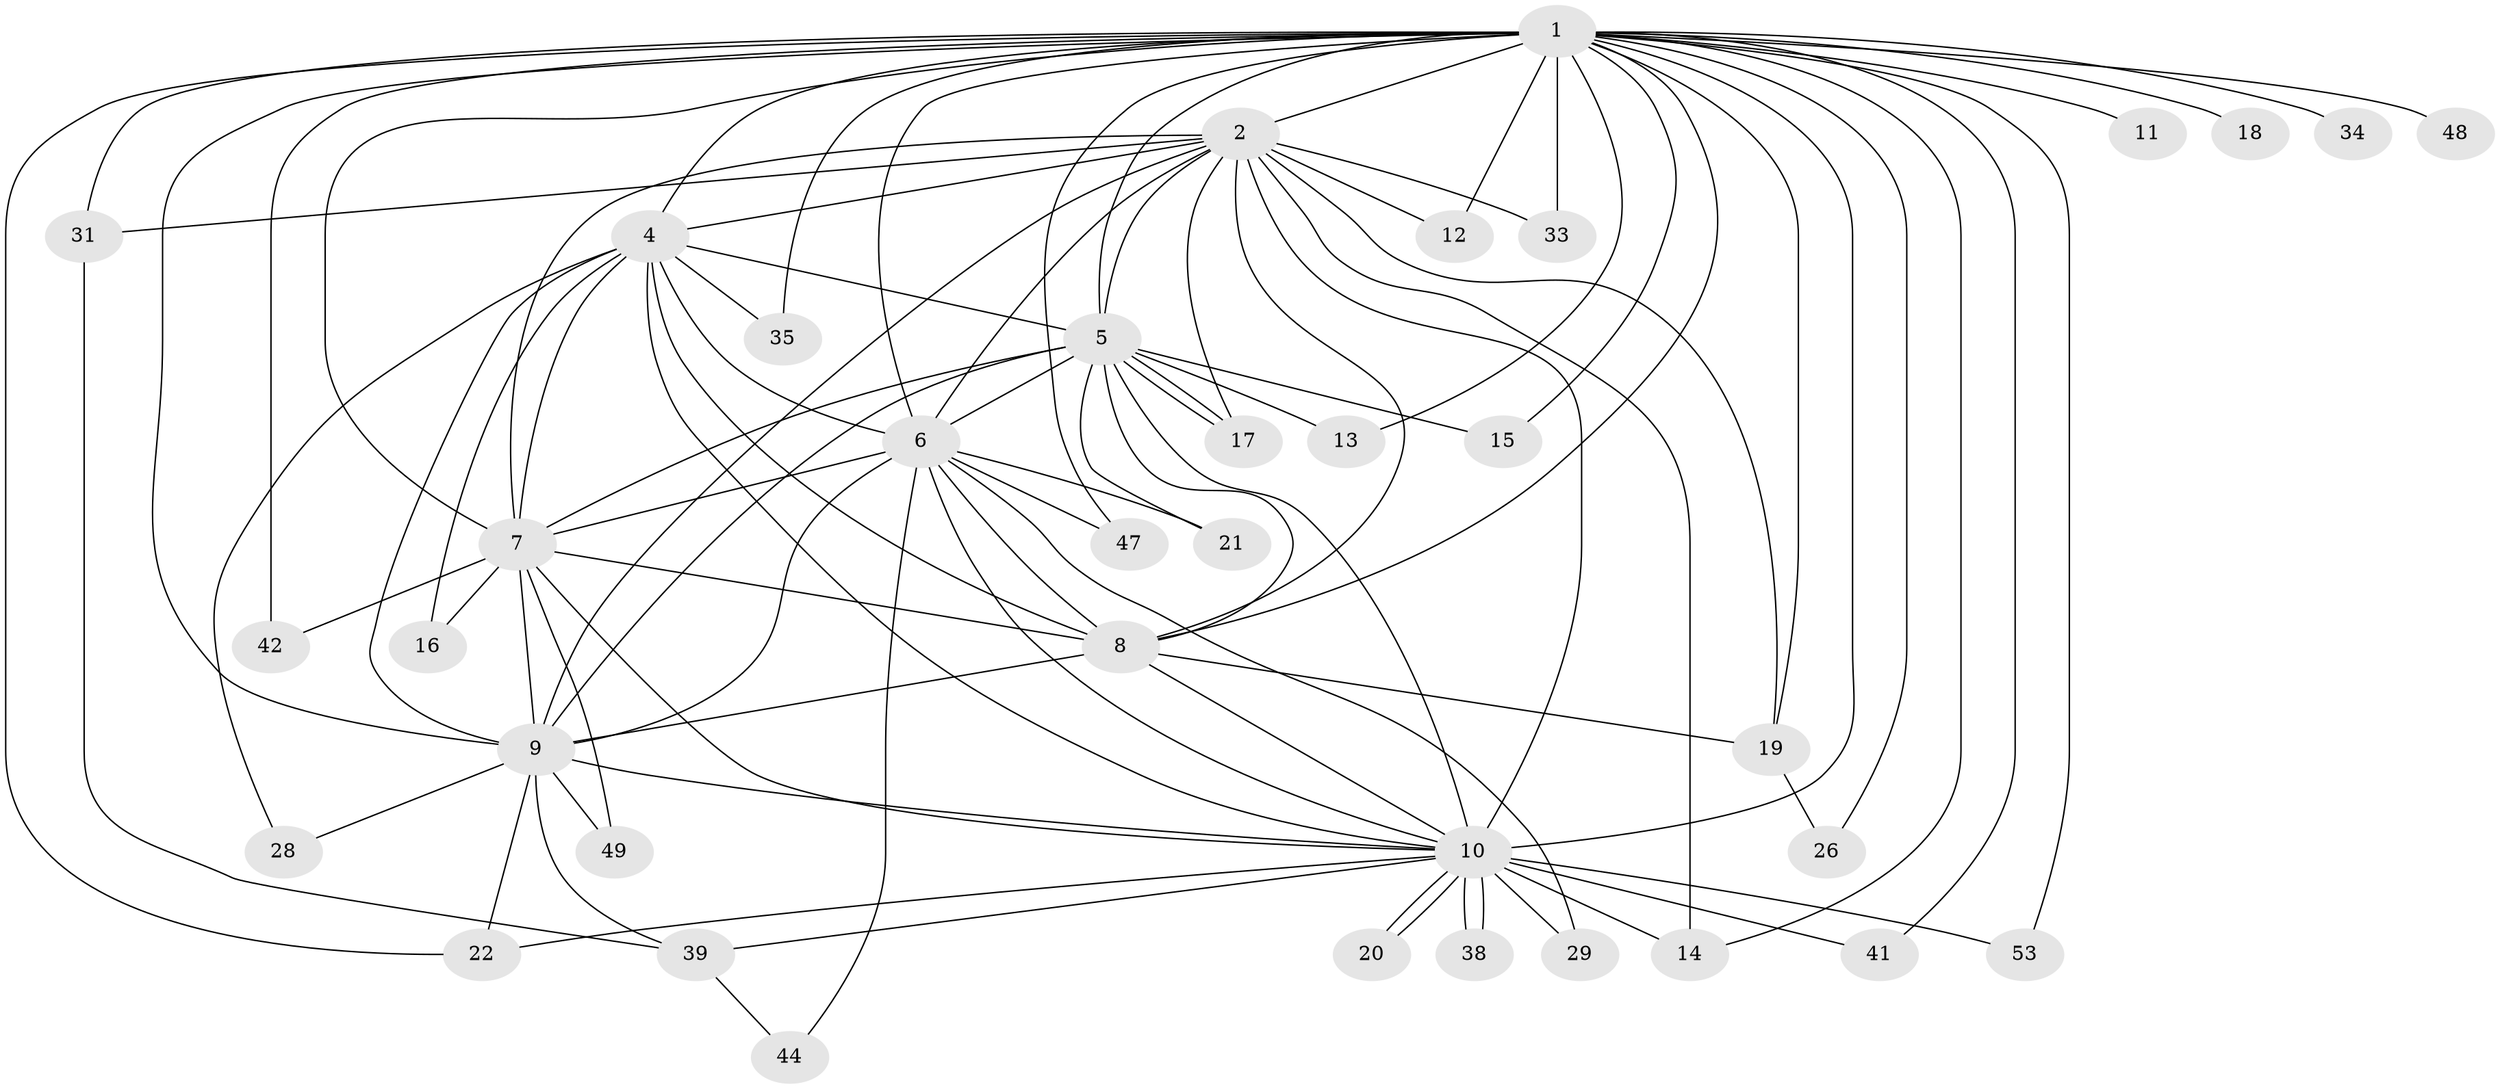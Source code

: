 // original degree distribution, {19: 0.018867924528301886, 16: 0.03773584905660377, 24: 0.018867924528301886, 15: 0.03773584905660377, 14: 0.018867924528301886, 13: 0.018867924528301886, 12: 0.018867924528301886, 22: 0.018867924528301886, 2: 0.660377358490566, 3: 0.11320754716981132, 4: 0.03773584905660377}
// Generated by graph-tools (version 1.1) at 2025/41/03/06/25 10:41:31]
// undirected, 37 vertices, 93 edges
graph export_dot {
graph [start="1"]
  node [color=gray90,style=filled];
  1 [super="+3"];
  2 [super="+36"];
  4 [super="+23"];
  5 [super="+46"];
  6 [super="+30"];
  7 [super="+40"];
  8 [super="+43"];
  9 [super="+24"];
  10 [super="+50"];
  11;
  12;
  13 [super="+37"];
  14 [super="+27"];
  15;
  16;
  17 [super="+45"];
  18;
  19 [super="+52"];
  20;
  21 [super="+25"];
  22 [super="+32"];
  26;
  28;
  29;
  31;
  33;
  34;
  35;
  38;
  39 [super="+51"];
  41;
  42;
  44;
  47;
  48;
  49;
  53;
  1 -- 2 [weight=3];
  1 -- 4 [weight=2];
  1 -- 5 [weight=2];
  1 -- 6 [weight=2];
  1 -- 7 [weight=2];
  1 -- 8 [weight=2];
  1 -- 9 [weight=2];
  1 -- 10 [weight=3];
  1 -- 12;
  1 -- 13 [weight=2];
  1 -- 18 [weight=2];
  1 -- 33;
  1 -- 42;
  1 -- 48 [weight=2];
  1 -- 53;
  1 -- 11;
  1 -- 15;
  1 -- 22;
  1 -- 26;
  1 -- 31;
  1 -- 34;
  1 -- 35;
  1 -- 41;
  1 -- 47;
  1 -- 14;
  1 -- 19;
  2 -- 4;
  2 -- 5;
  2 -- 6;
  2 -- 7;
  2 -- 8;
  2 -- 9;
  2 -- 10;
  2 -- 12;
  2 -- 14;
  2 -- 19;
  2 -- 31;
  2 -- 33;
  2 -- 17;
  4 -- 5;
  4 -- 6 [weight=2];
  4 -- 7;
  4 -- 8 [weight=2];
  4 -- 9 [weight=2];
  4 -- 10;
  4 -- 16;
  4 -- 28;
  4 -- 35;
  5 -- 6;
  5 -- 7;
  5 -- 8;
  5 -- 9;
  5 -- 10 [weight=2];
  5 -- 13;
  5 -- 15;
  5 -- 17;
  5 -- 17;
  5 -- 21 [weight=2];
  6 -- 7;
  6 -- 8;
  6 -- 9;
  6 -- 10;
  6 -- 21;
  6 -- 29;
  6 -- 44;
  6 -- 47;
  7 -- 8;
  7 -- 9;
  7 -- 10 [weight=2];
  7 -- 16;
  7 -- 42;
  7 -- 49;
  8 -- 9 [weight=2];
  8 -- 10;
  8 -- 19;
  9 -- 10;
  9 -- 28;
  9 -- 39;
  9 -- 49;
  9 -- 22;
  10 -- 14;
  10 -- 20;
  10 -- 20;
  10 -- 22;
  10 -- 29;
  10 -- 38;
  10 -- 38;
  10 -- 41;
  10 -- 53;
  10 -- 39;
  19 -- 26;
  31 -- 39;
  39 -- 44;
}
